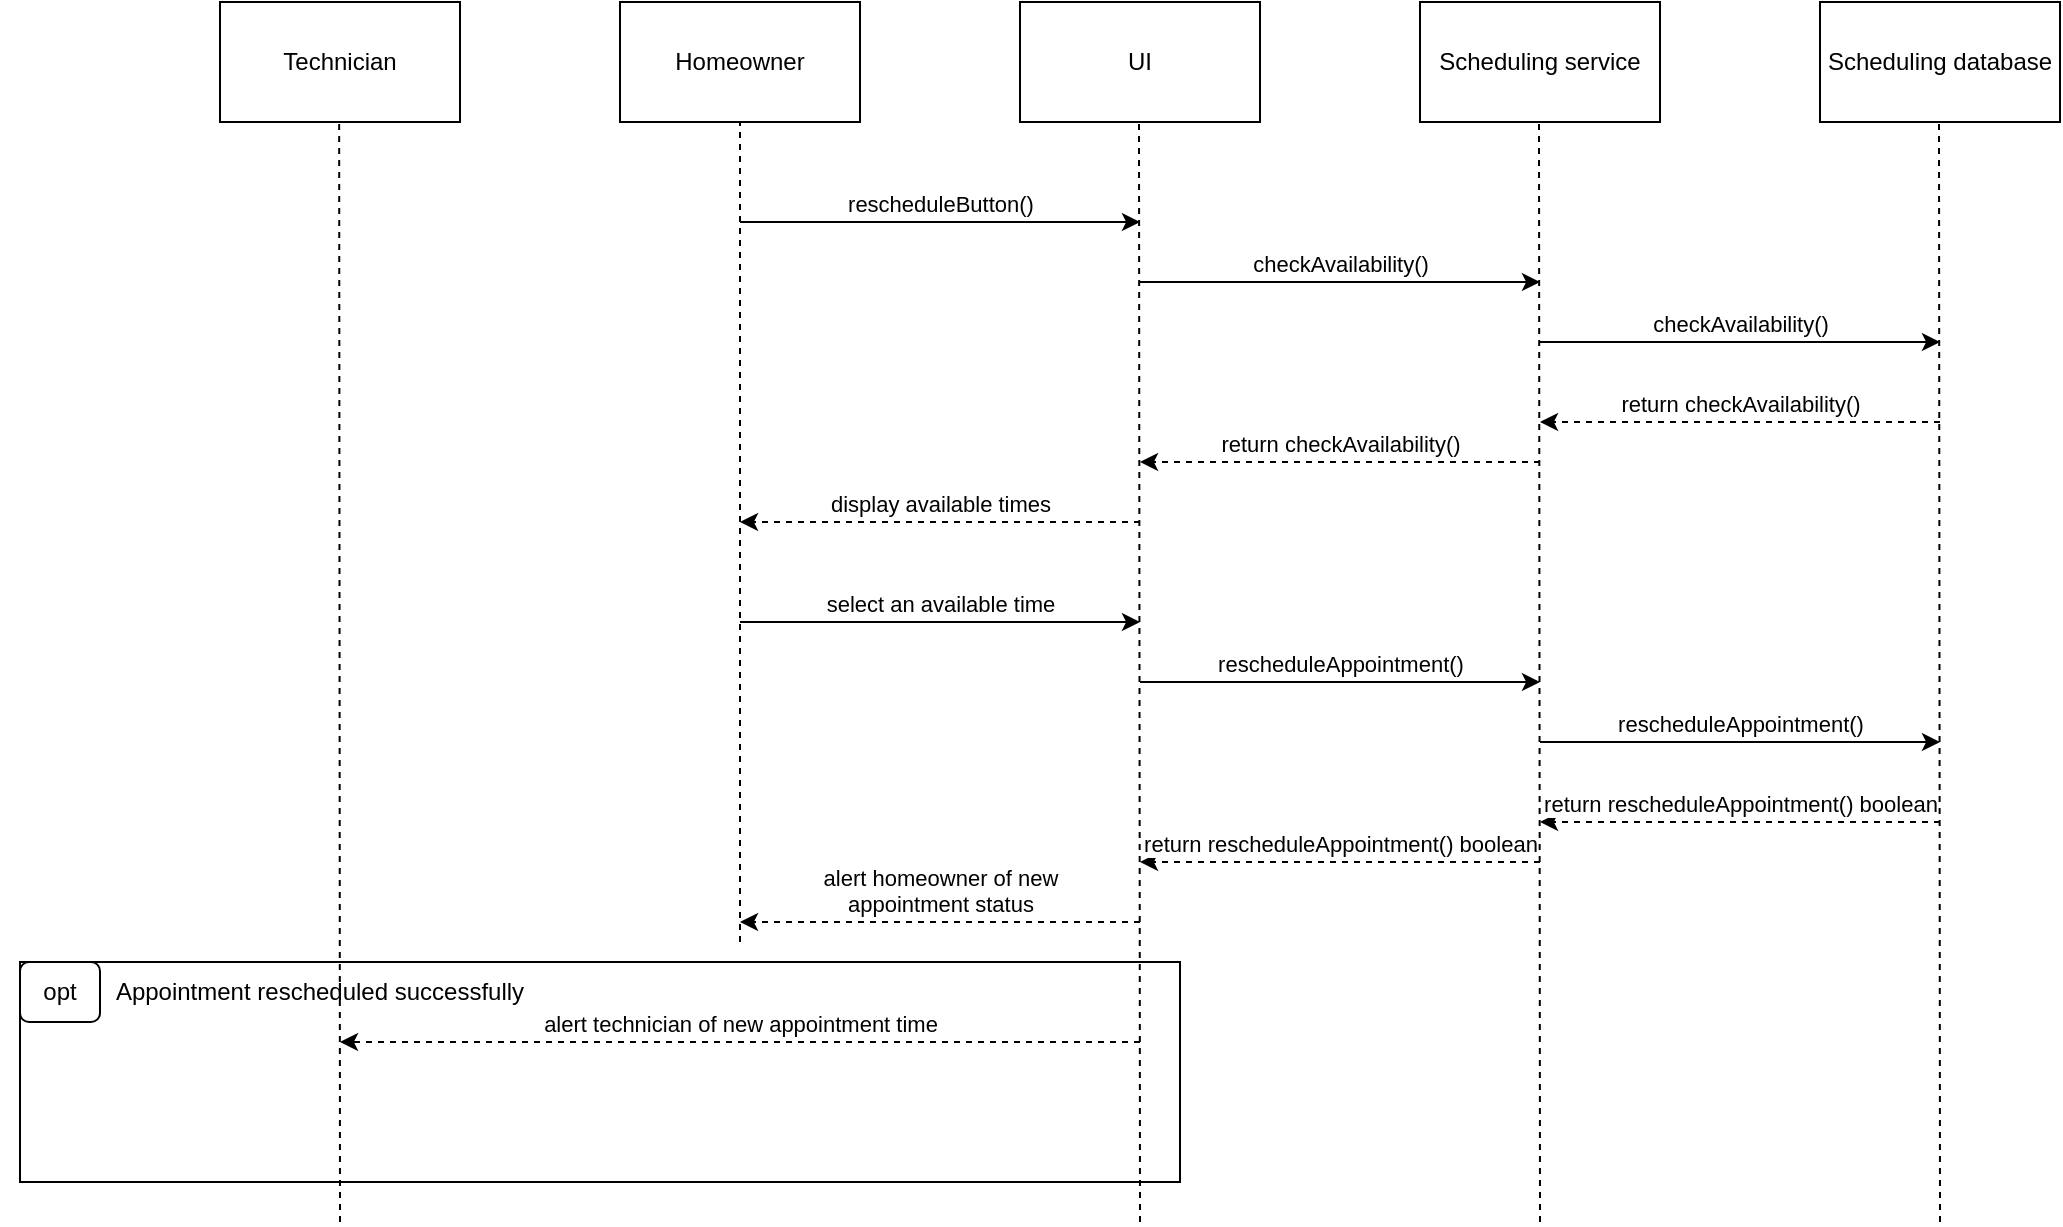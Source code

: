 <mxfile version="22.0.4" type="device">
  <diagram name="Page-1" id="1xQWTAgPeWSVrX6sRK8v">
    <mxGraphModel dx="2284" dy="754" grid="1" gridSize="10" guides="1" tooltips="1" connect="1" arrows="1" fold="1" page="1" pageScale="1" pageWidth="850" pageHeight="1100" math="0" shadow="0">
      <root>
        <mxCell id="0" />
        <mxCell id="1" parent="0" />
        <mxCell id="pYuRsbU6KawCVxU6p7nX-27" value="" style="rounded=0;whiteSpace=wrap;html=1;labelPosition=left;verticalLabelPosition=top;align=right;verticalAlign=bottom;" vertex="1" parent="1">
          <mxGeometry x="-240" y="510" width="580" height="110" as="geometry" />
        </mxCell>
        <mxCell id="pYuRsbU6KawCVxU6p7nX-1" value="Homeowner" style="rounded=0;whiteSpace=wrap;html=1;" vertex="1" parent="1">
          <mxGeometry x="60" y="30" width="120" height="60" as="geometry" />
        </mxCell>
        <mxCell id="pYuRsbU6KawCVxU6p7nX-2" value="UI" style="rounded=0;whiteSpace=wrap;html=1;" vertex="1" parent="1">
          <mxGeometry x="260" y="30" width="120" height="60" as="geometry" />
        </mxCell>
        <mxCell id="pYuRsbU6KawCVxU6p7nX-3" value="Scheduling service" style="rounded=0;whiteSpace=wrap;html=1;" vertex="1" parent="1">
          <mxGeometry x="460" y="30" width="120" height="60" as="geometry" />
        </mxCell>
        <mxCell id="pYuRsbU6KawCVxU6p7nX-4" value="&lt;div&gt;Scheduling database&lt;/div&gt;" style="rounded=0;whiteSpace=wrap;html=1;" vertex="1" parent="1">
          <mxGeometry x="660" y="30" width="120" height="60" as="geometry" />
        </mxCell>
        <mxCell id="pYuRsbU6KawCVxU6p7nX-5" value="" style="endArrow=none;dashed=1;html=1;rounded=0;entryX=0.5;entryY=1;entryDx=0;entryDy=0;" edge="1" parent="1" target="pYuRsbU6KawCVxU6p7nX-1">
          <mxGeometry width="50" height="50" relative="1" as="geometry">
            <mxPoint x="120" y="500" as="sourcePoint" />
            <mxPoint x="119.58" y="170" as="targetPoint" />
          </mxGeometry>
        </mxCell>
        <mxCell id="pYuRsbU6KawCVxU6p7nX-6" value="" style="endArrow=none;dashed=1;html=1;rounded=0;entryX=0.5;entryY=1;entryDx=0;entryDy=0;" edge="1" parent="1">
          <mxGeometry width="50" height="50" relative="1" as="geometry">
            <mxPoint x="320" y="640" as="sourcePoint" />
            <mxPoint x="319.5" y="90" as="targetPoint" />
          </mxGeometry>
        </mxCell>
        <mxCell id="pYuRsbU6KawCVxU6p7nX-7" value="" style="endArrow=none;dashed=1;html=1;rounded=0;entryX=0.5;entryY=1;entryDx=0;entryDy=0;" edge="1" parent="1">
          <mxGeometry width="50" height="50" relative="1" as="geometry">
            <mxPoint x="520" y="640" as="sourcePoint" />
            <mxPoint x="519.5" y="90" as="targetPoint" />
          </mxGeometry>
        </mxCell>
        <mxCell id="pYuRsbU6KawCVxU6p7nX-12" value="&lt;div&gt;checkAvailability()&lt;/div&gt;" style="endArrow=classic;html=1;rounded=0;labelPosition=center;verticalLabelPosition=top;align=center;verticalAlign=bottom;" edge="1" parent="1">
          <mxGeometry width="50" height="50" relative="1" as="geometry">
            <mxPoint x="320" y="170" as="sourcePoint" />
            <mxPoint x="520" y="170" as="targetPoint" />
          </mxGeometry>
        </mxCell>
        <mxCell id="pYuRsbU6KawCVxU6p7nX-13" value="&lt;div&gt;checkAvailability()&lt;/div&gt;" style="endArrow=classic;html=1;rounded=0;labelPosition=center;verticalLabelPosition=top;align=center;verticalAlign=bottom;" edge="1" parent="1">
          <mxGeometry width="50" height="50" relative="1" as="geometry">
            <mxPoint x="520" y="200" as="sourcePoint" />
            <mxPoint x="720" y="200" as="targetPoint" />
          </mxGeometry>
        </mxCell>
        <mxCell id="pYuRsbU6KawCVxU6p7nX-15" value="&lt;div&gt;return checkAvailability()&lt;/div&gt;" style="endArrow=classic;html=1;rounded=0;dashed=1;labelPosition=center;verticalLabelPosition=top;align=center;verticalAlign=bottom;" edge="1" parent="1">
          <mxGeometry width="50" height="50" relative="1" as="geometry">
            <mxPoint x="720" y="240" as="sourcePoint" />
            <mxPoint x="520" y="240" as="targetPoint" />
          </mxGeometry>
        </mxCell>
        <mxCell id="pYuRsbU6KawCVxU6p7nX-16" value="&lt;div&gt;return checkAvailability()&lt;/div&gt;" style="endArrow=classic;html=1;rounded=0;dashed=1;labelPosition=center;verticalLabelPosition=top;align=center;verticalAlign=bottom;" edge="1" parent="1">
          <mxGeometry width="50" height="50" relative="1" as="geometry">
            <mxPoint x="520" y="260" as="sourcePoint" />
            <mxPoint x="320" y="260" as="targetPoint" />
          </mxGeometry>
        </mxCell>
        <mxCell id="pYuRsbU6KawCVxU6p7nX-18" value="display available times" style="endArrow=classic;html=1;rounded=0;dashed=1;labelPosition=center;verticalLabelPosition=top;align=center;verticalAlign=bottom;" edge="1" parent="1">
          <mxGeometry width="50" height="50" relative="1" as="geometry">
            <mxPoint x="320" y="290" as="sourcePoint" />
            <mxPoint x="120" y="290" as="targetPoint" />
          </mxGeometry>
        </mxCell>
        <mxCell id="pYuRsbU6KawCVxU6p7nX-19" value="select an available time" style="endArrow=classic;html=1;rounded=0;labelPosition=center;verticalLabelPosition=top;align=center;verticalAlign=bottom;" edge="1" parent="1">
          <mxGeometry width="50" height="50" relative="1" as="geometry">
            <mxPoint x="120" y="340" as="sourcePoint" />
            <mxPoint x="320" y="340" as="targetPoint" />
          </mxGeometry>
        </mxCell>
        <mxCell id="pYuRsbU6KawCVxU6p7nX-20" value="rescheduleAppointment()" style="endArrow=classic;html=1;rounded=0;labelPosition=center;verticalLabelPosition=top;align=center;verticalAlign=bottom;" edge="1" parent="1">
          <mxGeometry width="50" height="50" relative="1" as="geometry">
            <mxPoint x="320" y="370" as="sourcePoint" />
            <mxPoint x="520" y="370" as="targetPoint" />
          </mxGeometry>
        </mxCell>
        <mxCell id="pYuRsbU6KawCVxU6p7nX-21" value="Technician" style="rounded=0;whiteSpace=wrap;html=1;" vertex="1" parent="1">
          <mxGeometry x="-140" y="30" width="120" height="60" as="geometry" />
        </mxCell>
        <mxCell id="pYuRsbU6KawCVxU6p7nX-22" value="" style="endArrow=none;dashed=1;html=1;rounded=0;entryX=0.5;entryY=1;entryDx=0;entryDy=0;" edge="1" parent="1">
          <mxGeometry width="50" height="50" relative="1" as="geometry">
            <mxPoint x="-80" y="640" as="sourcePoint" />
            <mxPoint x="-80.42" y="90" as="targetPoint" />
          </mxGeometry>
        </mxCell>
        <mxCell id="pYuRsbU6KawCVxU6p7nX-26" value="rescheduleAppointment()" style="endArrow=classic;html=1;rounded=0;labelPosition=center;verticalLabelPosition=top;align=center;verticalAlign=bottom;" edge="1" parent="1">
          <mxGeometry width="50" height="50" relative="1" as="geometry">
            <mxPoint x="520" y="400" as="sourcePoint" />
            <mxPoint x="720" y="400" as="targetPoint" />
          </mxGeometry>
        </mxCell>
        <mxCell id="pYuRsbU6KawCVxU6p7nX-32" value="Appointment rescheduled successfully" style="text;html=1;strokeColor=none;fillColor=none;align=center;verticalAlign=middle;whiteSpace=wrap;rounded=0;" vertex="1" parent="1">
          <mxGeometry x="-200" y="510" width="220" height="30" as="geometry" />
        </mxCell>
        <mxCell id="pYuRsbU6KawCVxU6p7nX-8" value="" style="endArrow=none;dashed=1;html=1;rounded=0;entryX=0.5;entryY=1;entryDx=0;entryDy=0;" edge="1" parent="1">
          <mxGeometry width="50" height="50" relative="1" as="geometry">
            <mxPoint x="720" y="640" as="sourcePoint" />
            <mxPoint x="719.5" y="90" as="targetPoint" />
          </mxGeometry>
        </mxCell>
        <mxCell id="pYuRsbU6KawCVxU6p7nX-33" value="&lt;div&gt;return rescheduleAppointment() boolean&lt;br&gt;&lt;/div&gt;" style="endArrow=classic;html=1;rounded=0;dashed=1;labelPosition=center;verticalLabelPosition=top;align=center;verticalAlign=bottom;" edge="1" parent="1">
          <mxGeometry width="50" height="50" relative="1" as="geometry">
            <mxPoint x="720" y="440" as="sourcePoint" />
            <mxPoint x="520" y="440" as="targetPoint" />
          </mxGeometry>
        </mxCell>
        <mxCell id="pYuRsbU6KawCVxU6p7nX-34" value="&lt;div&gt;return rescheduleAppointment() boolean&lt;br&gt;&lt;/div&gt;" style="endArrow=classic;html=1;rounded=0;dashed=1;labelPosition=center;verticalLabelPosition=top;align=center;verticalAlign=bottom;" edge="1" parent="1">
          <mxGeometry width="50" height="50" relative="1" as="geometry">
            <mxPoint x="520" y="460" as="sourcePoint" />
            <mxPoint x="320" y="460" as="targetPoint" />
          </mxGeometry>
        </mxCell>
        <mxCell id="pYuRsbU6KawCVxU6p7nX-35" value="alert homeowner of new &lt;br&gt;appointment status" style="endArrow=classic;html=1;rounded=0;dashed=1;labelPosition=center;verticalLabelPosition=top;align=center;verticalAlign=bottom;" edge="1" parent="1">
          <mxGeometry width="50" height="50" relative="1" as="geometry">
            <mxPoint x="320" y="490" as="sourcePoint" />
            <mxPoint x="120" y="490" as="targetPoint" />
          </mxGeometry>
        </mxCell>
        <mxCell id="pYuRsbU6KawCVxU6p7nX-36" value="alert technician of new appointment time " style="endArrow=classic;html=1;rounded=0;dashed=1;labelPosition=center;verticalLabelPosition=top;align=center;verticalAlign=bottom;" edge="1" parent="1">
          <mxGeometry width="50" height="50" relative="1" as="geometry">
            <mxPoint x="320" y="550" as="sourcePoint" />
            <mxPoint x="-80" y="550" as="targetPoint" />
          </mxGeometry>
        </mxCell>
        <mxCell id="pYuRsbU6KawCVxU6p7nX-37" value="" style="rounded=1;whiteSpace=wrap;html=1;" vertex="1" parent="1">
          <mxGeometry x="-240" y="510" width="40" height="30" as="geometry" />
        </mxCell>
        <mxCell id="pYuRsbU6KawCVxU6p7nX-31" value="opt" style="text;html=1;strokeColor=none;fillColor=none;align=center;verticalAlign=middle;whiteSpace=wrap;rounded=0;" vertex="1" parent="1">
          <mxGeometry x="-250" y="510" width="60" height="30" as="geometry" />
        </mxCell>
        <mxCell id="pYuRsbU6KawCVxU6p7nX-39" value="rescheduleButton()" style="endArrow=classic;html=1;rounded=0;labelPosition=center;verticalLabelPosition=top;align=center;verticalAlign=bottom;" edge="1" parent="1">
          <mxGeometry width="50" height="50" relative="1" as="geometry">
            <mxPoint x="120" y="140" as="sourcePoint" />
            <mxPoint x="320" y="140" as="targetPoint" />
          </mxGeometry>
        </mxCell>
      </root>
    </mxGraphModel>
  </diagram>
</mxfile>

